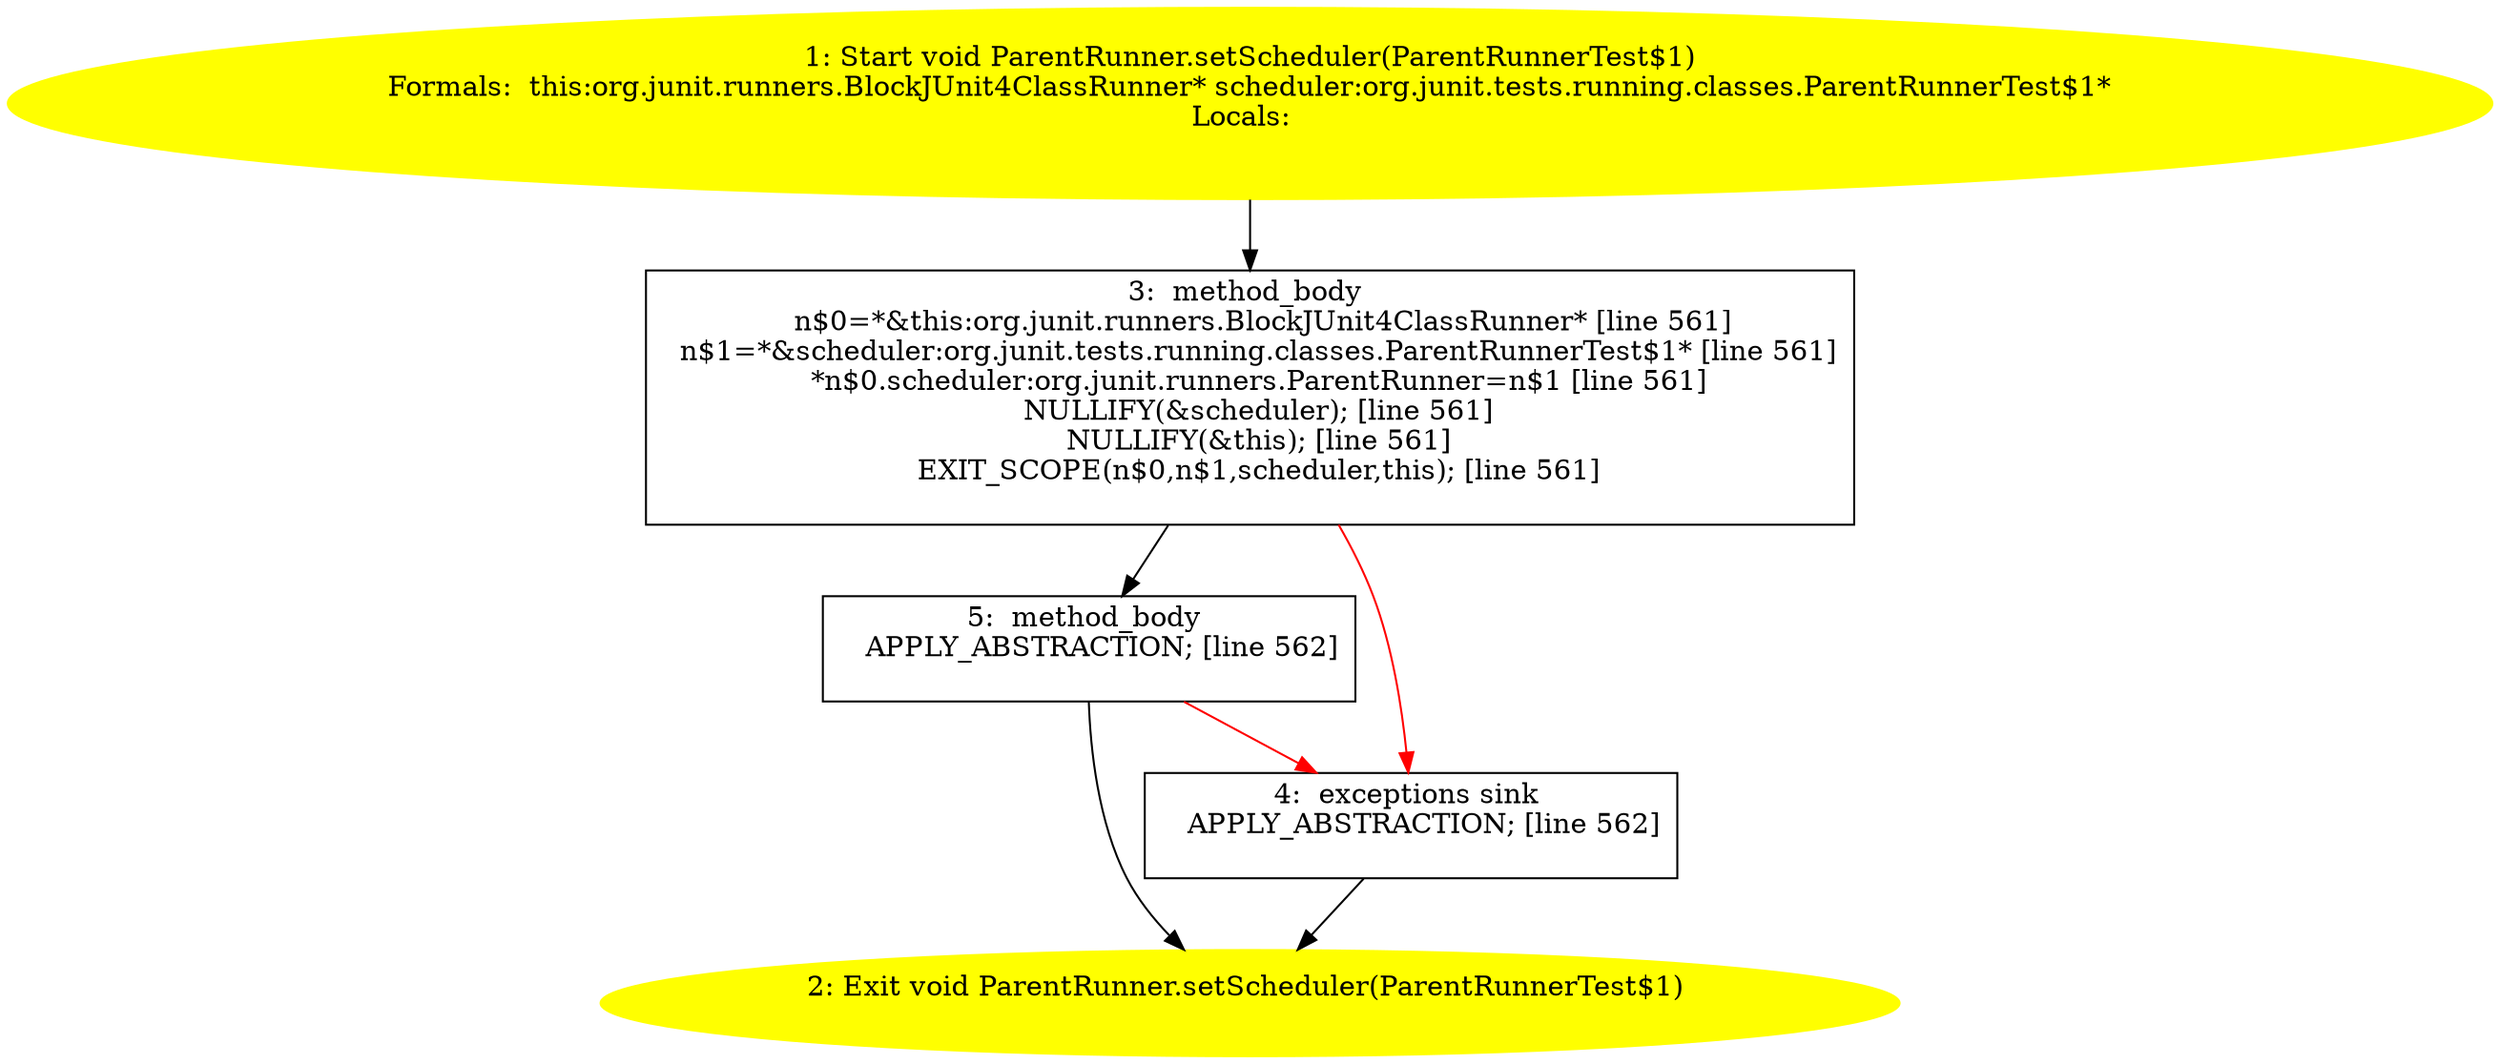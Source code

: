 /* @generated */
digraph cfg {
"org.junit.runners.ParentRunner.setScheduler(org.junit.tests.running.classes.ParentRunnerTest$1):void.74f66f619dfbc273dec49492cb48e903_1" [label="1: Start void ParentRunner.setScheduler(ParentRunnerTest$1)\nFormals:  this:org.junit.runners.BlockJUnit4ClassRunner* scheduler:org.junit.tests.running.classes.ParentRunnerTest$1*\nLocals:  \n  " color=yellow style=filled]
	

	 "org.junit.runners.ParentRunner.setScheduler(org.junit.tests.running.classes.ParentRunnerTest$1):void.74f66f619dfbc273dec49492cb48e903_1" -> "org.junit.runners.ParentRunner.setScheduler(org.junit.tests.running.classes.ParentRunnerTest$1):void.74f66f619dfbc273dec49492cb48e903_3" ;
"org.junit.runners.ParentRunner.setScheduler(org.junit.tests.running.classes.ParentRunnerTest$1):void.74f66f619dfbc273dec49492cb48e903_2" [label="2: Exit void ParentRunner.setScheduler(ParentRunnerTest$1) \n  " color=yellow style=filled]
	

"org.junit.runners.ParentRunner.setScheduler(org.junit.tests.running.classes.ParentRunnerTest$1):void.74f66f619dfbc273dec49492cb48e903_3" [label="3:  method_body \n   n$0=*&this:org.junit.runners.BlockJUnit4ClassRunner* [line 561]\n  n$1=*&scheduler:org.junit.tests.running.classes.ParentRunnerTest$1* [line 561]\n  *n$0.scheduler:org.junit.runners.ParentRunner=n$1 [line 561]\n  NULLIFY(&scheduler); [line 561]\n  NULLIFY(&this); [line 561]\n  EXIT_SCOPE(n$0,n$1,scheduler,this); [line 561]\n " shape="box"]
	

	 "org.junit.runners.ParentRunner.setScheduler(org.junit.tests.running.classes.ParentRunnerTest$1):void.74f66f619dfbc273dec49492cb48e903_3" -> "org.junit.runners.ParentRunner.setScheduler(org.junit.tests.running.classes.ParentRunnerTest$1):void.74f66f619dfbc273dec49492cb48e903_5" ;
	 "org.junit.runners.ParentRunner.setScheduler(org.junit.tests.running.classes.ParentRunnerTest$1):void.74f66f619dfbc273dec49492cb48e903_3" -> "org.junit.runners.ParentRunner.setScheduler(org.junit.tests.running.classes.ParentRunnerTest$1):void.74f66f619dfbc273dec49492cb48e903_4" [color="red" ];
"org.junit.runners.ParentRunner.setScheduler(org.junit.tests.running.classes.ParentRunnerTest$1):void.74f66f619dfbc273dec49492cb48e903_4" [label="4:  exceptions sink \n   APPLY_ABSTRACTION; [line 562]\n " shape="box"]
	

	 "org.junit.runners.ParentRunner.setScheduler(org.junit.tests.running.classes.ParentRunnerTest$1):void.74f66f619dfbc273dec49492cb48e903_4" -> "org.junit.runners.ParentRunner.setScheduler(org.junit.tests.running.classes.ParentRunnerTest$1):void.74f66f619dfbc273dec49492cb48e903_2" ;
"org.junit.runners.ParentRunner.setScheduler(org.junit.tests.running.classes.ParentRunnerTest$1):void.74f66f619dfbc273dec49492cb48e903_5" [label="5:  method_body \n   APPLY_ABSTRACTION; [line 562]\n " shape="box"]
	

	 "org.junit.runners.ParentRunner.setScheduler(org.junit.tests.running.classes.ParentRunnerTest$1):void.74f66f619dfbc273dec49492cb48e903_5" -> "org.junit.runners.ParentRunner.setScheduler(org.junit.tests.running.classes.ParentRunnerTest$1):void.74f66f619dfbc273dec49492cb48e903_2" ;
	 "org.junit.runners.ParentRunner.setScheduler(org.junit.tests.running.classes.ParentRunnerTest$1):void.74f66f619dfbc273dec49492cb48e903_5" -> "org.junit.runners.ParentRunner.setScheduler(org.junit.tests.running.classes.ParentRunnerTest$1):void.74f66f619dfbc273dec49492cb48e903_4" [color="red" ];
}
